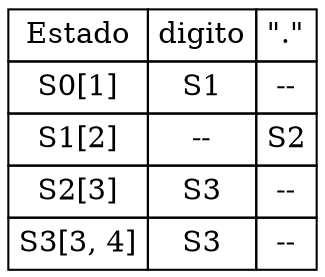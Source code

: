  digraph html {
abc [shape=none, margin=0, label=<
<TABLE BORDER="0" CELLBORDER="1" CELLSPACING="0" CELLPADDING="4"><tr><td>Estado</td   ><td>digito</td><td>"."</td></tr><tr><td>S0[1]</td><td>S1</td><td>--</td></tr><tr><td>S1[2]</td><td>--</td><td>S2</td></tr><tr><td>S2[3]</td><td>S3</td><td>--</td></tr><tr><td>S3[3, 4]</td><td>S3</td><td>--</td></tr></TABLE>>];
}